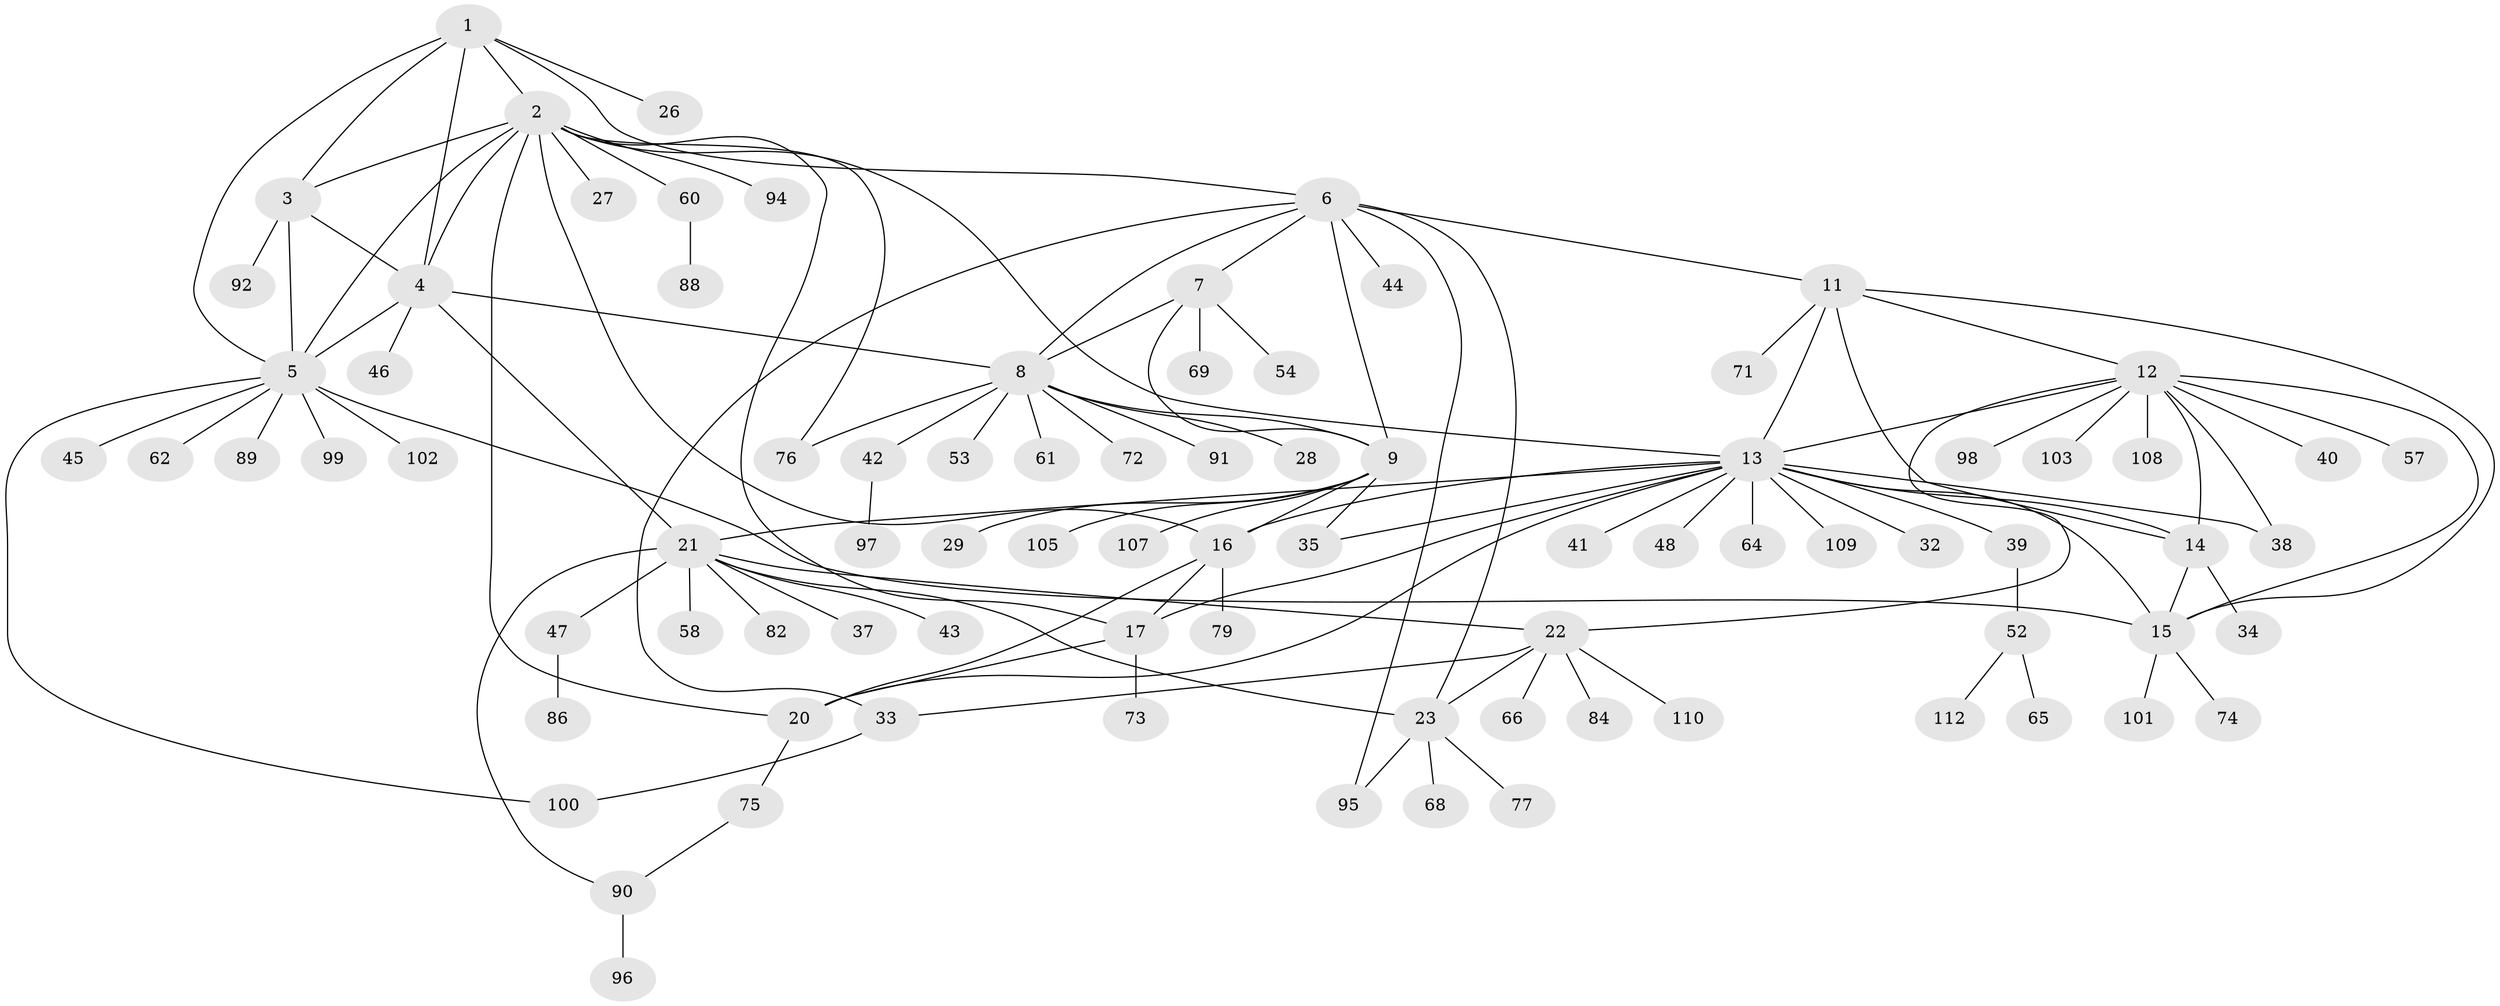 // original degree distribution, {6: 0.07142857142857142, 8: 0.044642857142857144, 12: 0.008928571428571428, 11: 0.008928571428571428, 13: 0.008928571428571428, 7: 0.03571428571428571, 9: 0.017857142857142856, 10: 0.017857142857142856, 5: 0.008928571428571428, 1: 0.5803571428571429, 2: 0.14285714285714285, 3: 0.03571428571428571, 4: 0.017857142857142856}
// Generated by graph-tools (version 1.1) at 2025/42/03/06/25 10:42:09]
// undirected, 85 vertices, 120 edges
graph export_dot {
graph [start="1"]
  node [color=gray90,style=filled];
  1 [super="+30"];
  2 [super="+19"];
  3 [super="+49"];
  4 [super="+87"];
  5 [super="+63"];
  6 [super="+81"];
  7;
  8 [super="+83"];
  9 [super="+10"];
  11 [super="+59"];
  12 [super="+55"];
  13 [super="+18"];
  14 [super="+51"];
  15 [super="+70"];
  16 [super="+50"];
  17 [super="+36"];
  20 [super="+31"];
  21 [super="+24"];
  22 [super="+56"];
  23 [super="+25"];
  26;
  27;
  28;
  29;
  32 [super="+106"];
  33;
  34;
  35 [super="+80"];
  37;
  38;
  39 [super="+104"];
  40 [super="+93"];
  41;
  42;
  43;
  44;
  45;
  46;
  47 [super="+67"];
  48;
  52 [super="+111"];
  53;
  54;
  57;
  58;
  60 [super="+78"];
  61;
  62;
  64;
  65;
  66;
  68;
  69;
  71;
  72;
  73;
  74;
  75;
  76;
  77;
  79 [super="+85"];
  82;
  84;
  86;
  88;
  89;
  90;
  91;
  92;
  94;
  95;
  96;
  97;
  98;
  99;
  100;
  101;
  102;
  103;
  105;
  107;
  108;
  109;
  110;
  112;
  1 -- 2;
  1 -- 3;
  1 -- 4;
  1 -- 5;
  1 -- 26;
  1 -- 6;
  2 -- 3;
  2 -- 4;
  2 -- 5;
  2 -- 27;
  2 -- 60;
  2 -- 76;
  2 -- 16;
  2 -- 17;
  2 -- 20;
  2 -- 94;
  2 -- 13;
  3 -- 4;
  3 -- 5;
  3 -- 92;
  4 -- 5;
  4 -- 8;
  4 -- 21;
  4 -- 46;
  5 -- 15;
  5 -- 45;
  5 -- 62;
  5 -- 89;
  5 -- 99;
  5 -- 100;
  5 -- 102;
  6 -- 7;
  6 -- 8;
  6 -- 9 [weight=2];
  6 -- 11;
  6 -- 23;
  6 -- 33;
  6 -- 44;
  6 -- 95;
  7 -- 8;
  7 -- 9 [weight=2];
  7 -- 54;
  7 -- 69;
  8 -- 9 [weight=2];
  8 -- 28;
  8 -- 42;
  8 -- 53;
  8 -- 61;
  8 -- 72;
  8 -- 76;
  8 -- 91;
  9 -- 16;
  9 -- 105;
  9 -- 107;
  9 -- 35;
  9 -- 29;
  11 -- 12;
  11 -- 13;
  11 -- 14;
  11 -- 15;
  11 -- 71;
  12 -- 13;
  12 -- 14;
  12 -- 15;
  12 -- 22;
  12 -- 38;
  12 -- 40;
  12 -- 98;
  12 -- 108;
  12 -- 57;
  12 -- 103;
  13 -- 14;
  13 -- 15;
  13 -- 32;
  13 -- 41;
  13 -- 48;
  13 -- 64 [weight=2];
  13 -- 109;
  13 -- 38;
  13 -- 39;
  13 -- 16;
  13 -- 17;
  13 -- 20;
  13 -- 21;
  13 -- 35;
  14 -- 15;
  14 -- 34;
  15 -- 74;
  15 -- 101;
  16 -- 17;
  16 -- 20;
  16 -- 79;
  17 -- 20;
  17 -- 73;
  20 -- 75;
  21 -- 22 [weight=2];
  21 -- 23 [weight=4];
  21 -- 47;
  21 -- 58;
  21 -- 82;
  21 -- 37;
  21 -- 90;
  21 -- 43;
  22 -- 23 [weight=2];
  22 -- 33;
  22 -- 66;
  22 -- 110;
  22 -- 84;
  23 -- 68;
  23 -- 95;
  23 -- 77;
  33 -- 100;
  39 -- 52;
  42 -- 97;
  47 -- 86;
  52 -- 65;
  52 -- 112;
  60 -- 88;
  75 -- 90;
  90 -- 96;
}
